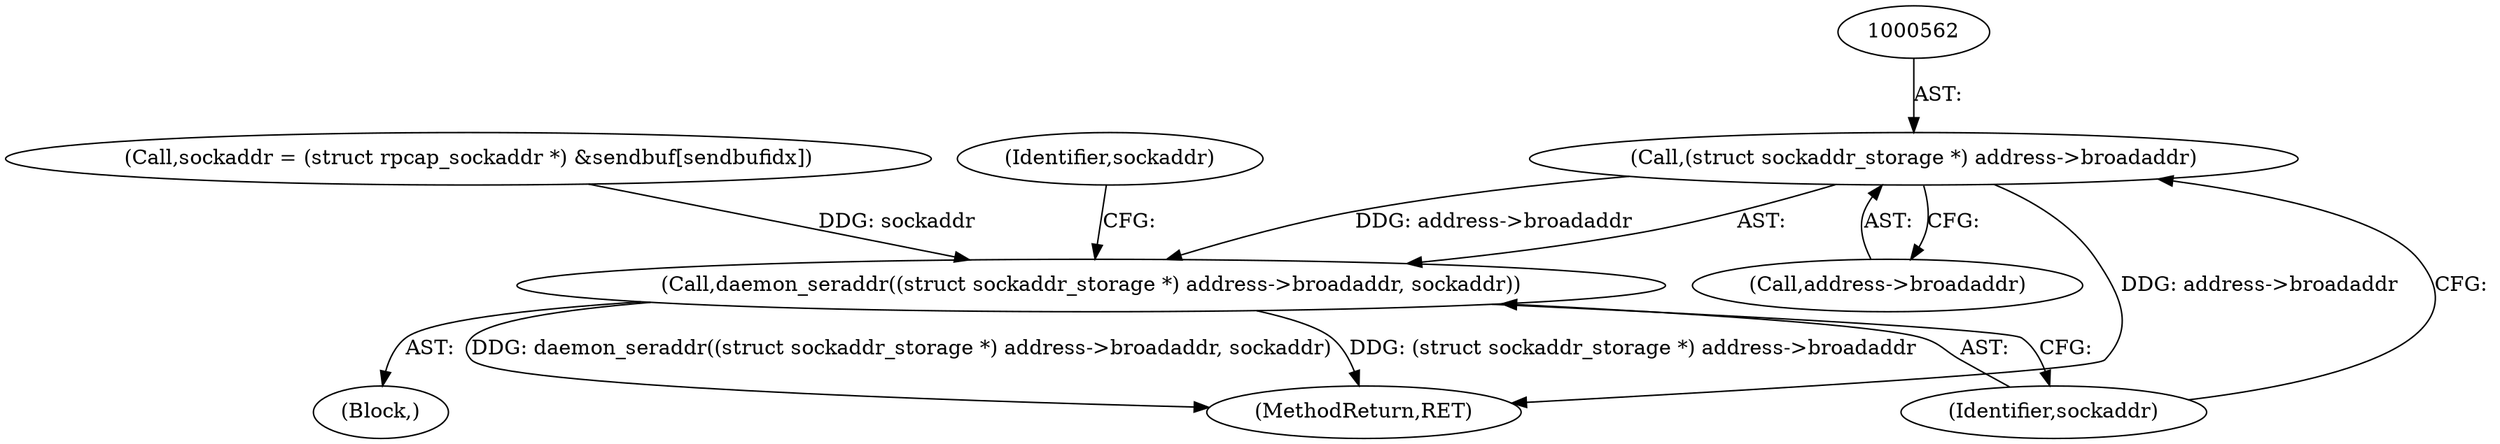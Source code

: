 digraph "0_libpcap_617b12c0339db4891d117b661982126c495439ea@pointer" {
"1000561" [label="(Call,(struct sockaddr_storage *) address->broadaddr)"];
"1000560" [label="(Call,daemon_seraddr((struct sockaddr_storage *) address->broadaddr, sockaddr))"];
"1000652" [label="(MethodReturn,RET)"];
"1000560" [label="(Call,daemon_seraddr((struct sockaddr_storage *) address->broadaddr, sockaddr))"];
"1000566" [label="(Identifier,sockaddr)"];
"1000471" [label="(Block,)"];
"1000536" [label="(Call,sockaddr = (struct rpcap_sockaddr *) &sendbuf[sendbufidx])"];
"1000563" [label="(Call,address->broadaddr)"];
"1000568" [label="(Identifier,sockaddr)"];
"1000561" [label="(Call,(struct sockaddr_storage *) address->broadaddr)"];
"1000561" -> "1000560"  [label="AST: "];
"1000561" -> "1000563"  [label="CFG: "];
"1000562" -> "1000561"  [label="AST: "];
"1000563" -> "1000561"  [label="AST: "];
"1000566" -> "1000561"  [label="CFG: "];
"1000561" -> "1000652"  [label="DDG: address->broadaddr"];
"1000561" -> "1000560"  [label="DDG: address->broadaddr"];
"1000560" -> "1000471"  [label="AST: "];
"1000560" -> "1000566"  [label="CFG: "];
"1000566" -> "1000560"  [label="AST: "];
"1000568" -> "1000560"  [label="CFG: "];
"1000560" -> "1000652"  [label="DDG: daemon_seraddr((struct sockaddr_storage *) address->broadaddr, sockaddr)"];
"1000560" -> "1000652"  [label="DDG: (struct sockaddr_storage *) address->broadaddr"];
"1000536" -> "1000560"  [label="DDG: sockaddr"];
}

